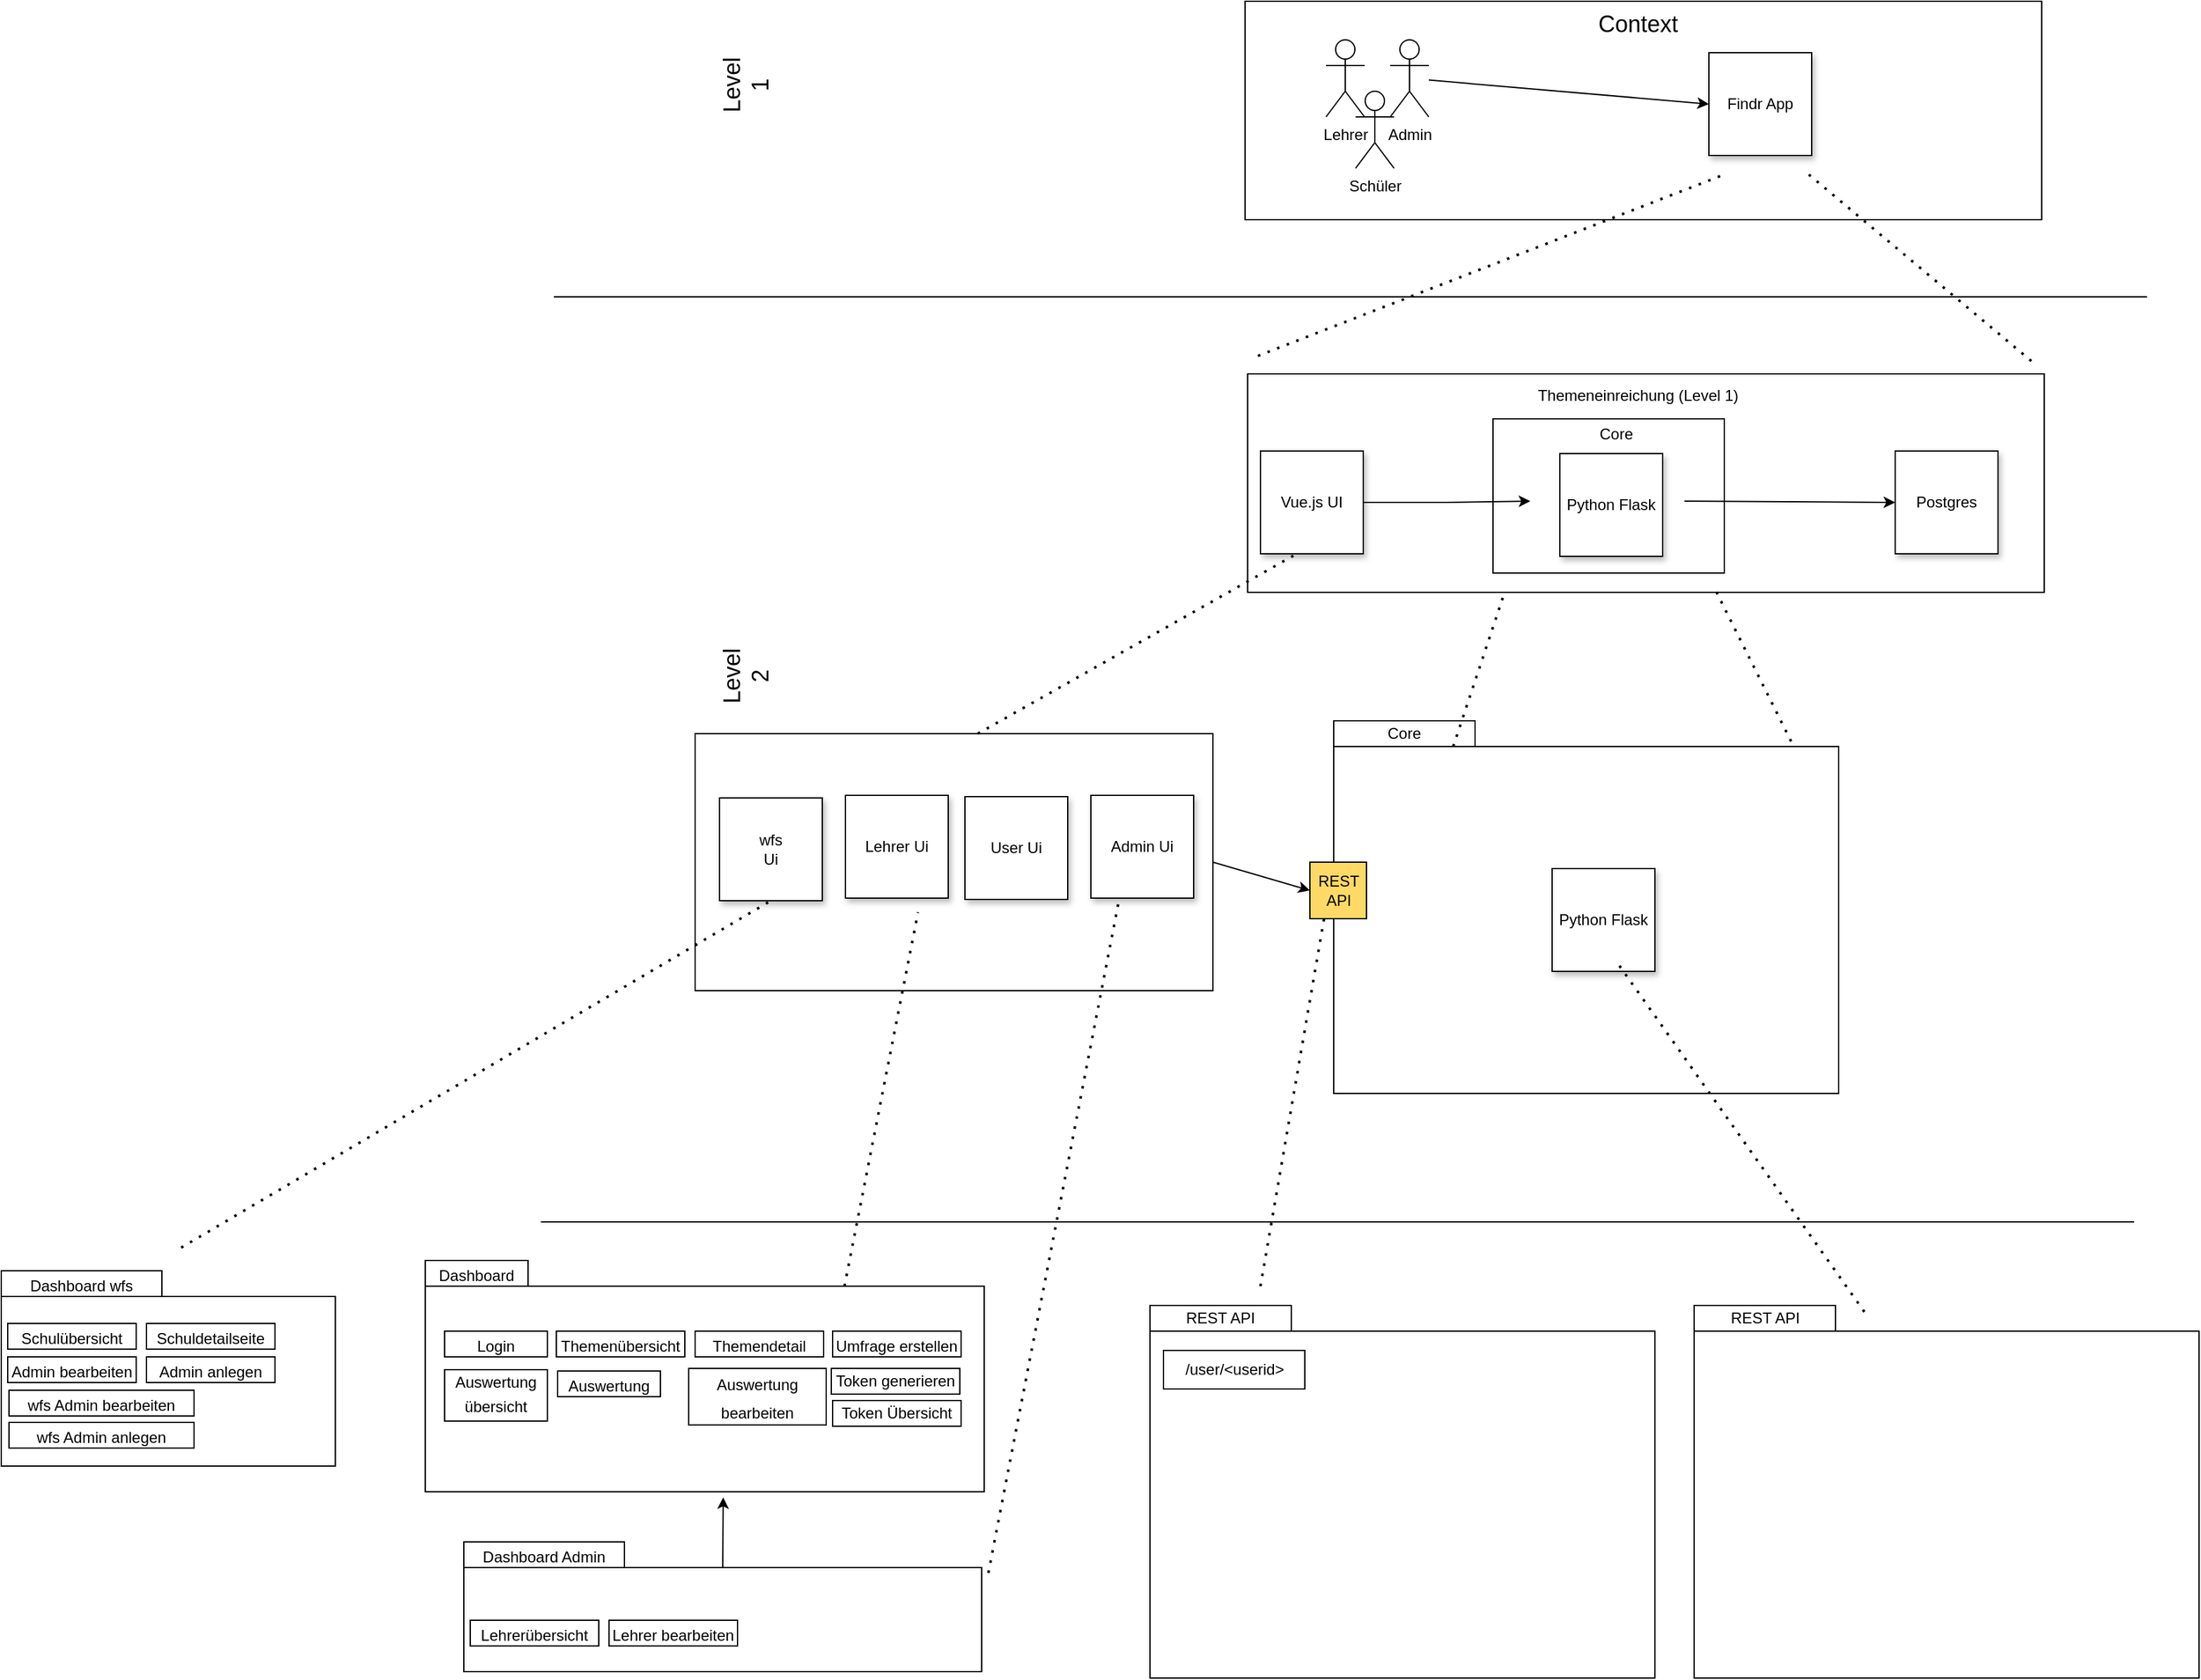 <mxfile version="17.4.6" type="device"><diagram id="C5RBs43oDa-KdzZeNtuy" name="Page-1"><mxGraphModel dx="3327" dy="2097" grid="1" gridSize="10" guides="1" tooltips="1" connect="1" arrows="1" fold="1" page="1" pageScale="1" pageWidth="827" pageHeight="1169" math="0" shadow="0"><root><mxCell id="WIyWlLk6GJQsqaUBKTNV-0"/><mxCell id="WIyWlLk6GJQsqaUBKTNV-1" parent="WIyWlLk6GJQsqaUBKTNV-0"/><mxCell id="7q5hJ_Jzs9YY0VoMI3r5-67" value="" style="rounded=0;whiteSpace=wrap;html=1;shadow=0;glass=0;fillColor=none;" vertex="1" parent="WIyWlLk6GJQsqaUBKTNV-1"><mxGeometry x="-510" y="810" width="435" height="160" as="geometry"/></mxCell><mxCell id="7q5hJ_Jzs9YY0VoMI3r5-21" value="" style="rounded=0;whiteSpace=wrap;html=1;shadow=0;glass=0;fillColor=none;" vertex="1" parent="WIyWlLk6GJQsqaUBKTNV-1"><mxGeometry x="321" y="135" width="180" height="120" as="geometry"/></mxCell><mxCell id="7q5hJ_Jzs9YY0VoMI3r5-12" value="" style="rounded=0;whiteSpace=wrap;html=1;fillColor=none;" vertex="1" parent="WIyWlLk6GJQsqaUBKTNV-1"><mxGeometry x="130" y="100" width="620" height="170" as="geometry"/></mxCell><mxCell id="7q5hJ_Jzs9YY0VoMI3r5-8" style="edgeStyle=orthogonalEdgeStyle;rounded=0;orthogonalLoop=1;jettySize=auto;html=1;exitX=1;exitY=0.5;exitDx=0;exitDy=0;" edge="1" parent="WIyWlLk6GJQsqaUBKTNV-1" source="7q5hJ_Jzs9YY0VoMI3r5-0"><mxGeometry relative="1" as="geometry"><mxPoint x="350" y="199" as="targetPoint"/></mxGeometry></mxCell><mxCell id="7q5hJ_Jzs9YY0VoMI3r5-0" value="Vue.js UI" style="whiteSpace=wrap;html=1;aspect=fixed;shadow=1;" vertex="1" parent="WIyWlLk6GJQsqaUBKTNV-1"><mxGeometry x="140" y="160" width="80" height="80" as="geometry"/></mxCell><mxCell id="7q5hJ_Jzs9YY0VoMI3r5-10" style="edgeStyle=orthogonalEdgeStyle;rounded=0;orthogonalLoop=1;jettySize=auto;html=1;exitX=1;exitY=0.5;exitDx=0;exitDy=0;entryX=0;entryY=0.5;entryDx=0;entryDy=0;" edge="1" parent="WIyWlLk6GJQsqaUBKTNV-1" target="7q5hJ_Jzs9YY0VoMI3r5-7"><mxGeometry relative="1" as="geometry"><mxPoint x="470" y="199" as="sourcePoint"/></mxGeometry></mxCell><mxCell id="7q5hJ_Jzs9YY0VoMI3r5-3" value="" style="rounded=0;orthogonalLoop=1;jettySize=auto;html=1;entryX=0;entryY=0.5;entryDx=0;entryDy=0;" edge="1" parent="WIyWlLk6GJQsqaUBKTNV-1" source="7q5hJ_Jzs9YY0VoMI3r5-2" target="7q5hJ_Jzs9YY0VoMI3r5-37"><mxGeometry relative="1" as="geometry"><mxPoint x="388" y="10" as="targetPoint"/></mxGeometry></mxCell><mxCell id="7q5hJ_Jzs9YY0VoMI3r5-2" value="Admin" style="shape=umlActor;verticalLabelPosition=bottom;verticalAlign=top;html=1;outlineConnect=0;" vertex="1" parent="WIyWlLk6GJQsqaUBKTNV-1"><mxGeometry x="241" y="-160" width="30" height="60" as="geometry"/></mxCell><mxCell id="7q5hJ_Jzs9YY0VoMI3r5-5" value="Lehrer" style="shape=umlActor;verticalLabelPosition=bottom;verticalAlign=top;html=1;outlineConnect=0;" vertex="1" parent="WIyWlLk6GJQsqaUBKTNV-1"><mxGeometry x="191" y="-160" width="30" height="60" as="geometry"/></mxCell><mxCell id="7q5hJ_Jzs9YY0VoMI3r5-6" value="Schüler" style="shape=umlActor;verticalLabelPosition=bottom;verticalAlign=top;html=1;outlineConnect=0;" vertex="1" parent="WIyWlLk6GJQsqaUBKTNV-1"><mxGeometry x="214" y="-120" width="30" height="60" as="geometry"/></mxCell><mxCell id="7q5hJ_Jzs9YY0VoMI3r5-7" value="Postgres" style="whiteSpace=wrap;html=1;aspect=fixed;glass=0;shadow=1;" vertex="1" parent="WIyWlLk6GJQsqaUBKTNV-1"><mxGeometry x="634" y="160" width="80" height="80" as="geometry"/></mxCell><mxCell id="7q5hJ_Jzs9YY0VoMI3r5-13" value="Themeneinreichung (Level 1)" style="text;html=1;strokeColor=none;fillColor=none;align=center;verticalAlign=middle;whiteSpace=wrap;rounded=0;" vertex="1" parent="WIyWlLk6GJQsqaUBKTNV-1"><mxGeometry x="338" y="102" width="192" height="30" as="geometry"/></mxCell><mxCell id="7q5hJ_Jzs9YY0VoMI3r5-15" value="" style="endArrow=none;dashed=1;html=1;dashPattern=1 3;strokeWidth=2;rounded=0;" edge="1" parent="WIyWlLk6GJQsqaUBKTNV-1"><mxGeometry width="50" height="50" relative="1" as="geometry"><mxPoint x="290" y="390" as="sourcePoint"/><mxPoint x="330" y="270" as="targetPoint"/></mxGeometry></mxCell><mxCell id="7q5hJ_Jzs9YY0VoMI3r5-17" value="" style="rounded=0;whiteSpace=wrap;html=1;shadow=0;glass=0;fillColor=none;" vertex="1" parent="WIyWlLk6GJQsqaUBKTNV-1"><mxGeometry x="197" y="390" width="393" height="270" as="geometry"/></mxCell><mxCell id="7q5hJ_Jzs9YY0VoMI3r5-18" value="Core" style="rounded=0;whiteSpace=wrap;html=1;shadow=0;glass=0;fillColor=none;" vertex="1" parent="WIyWlLk6GJQsqaUBKTNV-1"><mxGeometry x="197" y="370" width="110" height="20" as="geometry"/></mxCell><mxCell id="7q5hJ_Jzs9YY0VoMI3r5-36" value="" style="edgeStyle=none;rounded=0;orthogonalLoop=1;jettySize=auto;html=1;" edge="1" parent="WIyWlLk6GJQsqaUBKTNV-1" source="7q5hJ_Jzs9YY0VoMI3r5-22" target="7q5hJ_Jzs9YY0VoMI3r5-13"><mxGeometry relative="1" as="geometry"/></mxCell><mxCell id="7q5hJ_Jzs9YY0VoMI3r5-22" value="Core" style="text;html=1;strokeColor=none;fillColor=none;align=center;verticalAlign=middle;whiteSpace=wrap;rounded=0;shadow=0;glass=0;" vertex="1" parent="WIyWlLk6GJQsqaUBKTNV-1"><mxGeometry x="387" y="132" width="60" height="30" as="geometry"/></mxCell><mxCell id="7q5hJ_Jzs9YY0VoMI3r5-27" value="" style="endArrow=none;dashed=1;html=1;dashPattern=1 3;strokeWidth=2;rounded=0;entryX=0.25;entryY=1;entryDx=0;entryDy=0;" edge="1" parent="WIyWlLk6GJQsqaUBKTNV-1" target="7q5hJ_Jzs9YY0VoMI3r5-95"><mxGeometry width="50" height="50" relative="1" as="geometry"><mxPoint x="140" y="810" as="sourcePoint"/><mxPoint x="170" y="530" as="targetPoint"/></mxGeometry></mxCell><mxCell id="7q5hJ_Jzs9YY0VoMI3r5-28" value="" style="rounded=0;whiteSpace=wrap;html=1;shadow=0;glass=0;fillColor=none;" vertex="1" parent="WIyWlLk6GJQsqaUBKTNV-1"><mxGeometry x="54" y="845" width="393" height="270" as="geometry"/></mxCell><mxCell id="7q5hJ_Jzs9YY0VoMI3r5-29" value="REST API" style="rounded=0;whiteSpace=wrap;html=1;shadow=0;glass=0;fillColor=none;" vertex="1" parent="WIyWlLk6GJQsqaUBKTNV-1"><mxGeometry x="54" y="825" width="110" height="20" as="geometry"/></mxCell><mxCell id="7q5hJ_Jzs9YY0VoMI3r5-30" value="/user/&amp;lt;userid&amp;gt;" style="rounded=0;whiteSpace=wrap;html=1;shadow=0;glass=0;fillColor=none;" vertex="1" parent="WIyWlLk6GJQsqaUBKTNV-1"><mxGeometry x="64.5" y="860" width="110" height="30" as="geometry"/></mxCell><mxCell id="7q5hJ_Jzs9YY0VoMI3r5-33" value="" style="endArrow=none;dashed=1;html=1;dashPattern=1 3;strokeWidth=2;rounded=0;" edge="1" parent="WIyWlLk6GJQsqaUBKTNV-1"><mxGeometry width="50" height="50" relative="1" as="geometry"><mxPoint x="-80" y="380" as="sourcePoint"/><mxPoint x="170" y="239" as="targetPoint"/></mxGeometry></mxCell><mxCell id="7q5hJ_Jzs9YY0VoMI3r5-97" style="edgeStyle=none;rounded=0;orthogonalLoop=1;jettySize=auto;html=1;exitX=1;exitY=0.5;exitDx=0;exitDy=0;entryX=0;entryY=0.5;entryDx=0;entryDy=0;fontSize=12;" edge="1" parent="WIyWlLk6GJQsqaUBKTNV-1" source="7q5hJ_Jzs9YY0VoMI3r5-34" target="7q5hJ_Jzs9YY0VoMI3r5-95"><mxGeometry relative="1" as="geometry"/></mxCell><mxCell id="7q5hJ_Jzs9YY0VoMI3r5-34" value="" style="rounded=0;whiteSpace=wrap;html=1;shadow=0;glass=0;fillColor=none;" vertex="1" parent="WIyWlLk6GJQsqaUBKTNV-1"><mxGeometry x="-300" y="380" width="403" height="200" as="geometry"/></mxCell><mxCell id="7q5hJ_Jzs9YY0VoMI3r5-37" value="Findr App" style="whiteSpace=wrap;html=1;aspect=fixed;shadow=1;" vertex="1" parent="WIyWlLk6GJQsqaUBKTNV-1"><mxGeometry x="489" y="-150" width="80" height="80" as="geometry"/></mxCell><mxCell id="7q5hJ_Jzs9YY0VoMI3r5-38" value="" style="endArrow=none;html=1;rounded=0;" edge="1" parent="WIyWlLk6GJQsqaUBKTNV-1"><mxGeometry width="50" height="50" relative="1" as="geometry"><mxPoint x="-410" y="40" as="sourcePoint"/><mxPoint x="830" y="40" as="targetPoint"/></mxGeometry></mxCell><mxCell id="7q5hJ_Jzs9YY0VoMI3r5-39" value="&lt;font style=&quot;font-size: 18px&quot;&gt;Level 1&lt;/font&gt;" style="text;html=1;strokeColor=none;fillColor=none;align=center;verticalAlign=middle;whiteSpace=wrap;rounded=0;shadow=0;glass=0;rotation=-90;" vertex="1" parent="WIyWlLk6GJQsqaUBKTNV-1"><mxGeometry x="-290" y="-140" width="60" height="30" as="geometry"/></mxCell><mxCell id="7q5hJ_Jzs9YY0VoMI3r5-40" value="" style="rounded=0;whiteSpace=wrap;html=1;fillColor=none;" vertex="1" parent="WIyWlLk6GJQsqaUBKTNV-1"><mxGeometry x="128" y="-190" width="620" height="170" as="geometry"/></mxCell><mxCell id="7q5hJ_Jzs9YY0VoMI3r5-41" value="Context" style="text;html=1;strokeColor=none;fillColor=none;align=center;verticalAlign=middle;whiteSpace=wrap;rounded=0;shadow=0;glass=0;fontSize=18;" vertex="1" parent="WIyWlLk6GJQsqaUBKTNV-1"><mxGeometry x="404" y="-187" width="60" height="30" as="geometry"/></mxCell><mxCell id="7q5hJ_Jzs9YY0VoMI3r5-42" value="" style="endArrow=none;dashed=1;html=1;dashPattern=1 3;strokeWidth=2;rounded=0;fontSize=18;" edge="1" parent="WIyWlLk6GJQsqaUBKTNV-1"><mxGeometry width="50" height="50" relative="1" as="geometry"><mxPoint x="138" y="86" as="sourcePoint"/><mxPoint x="498" y="-54" as="targetPoint"/></mxGeometry></mxCell><mxCell id="7q5hJ_Jzs9YY0VoMI3r5-43" value="" style="endArrow=none;dashed=1;html=1;dashPattern=1 3;strokeWidth=2;rounded=0;fontSize=18;" edge="1" parent="WIyWlLk6GJQsqaUBKTNV-1"><mxGeometry width="50" height="50" relative="1" as="geometry"><mxPoint x="740" y="90" as="sourcePoint"/><mxPoint x="565.757" y="-56" as="targetPoint"/></mxGeometry></mxCell><mxCell id="7q5hJ_Jzs9YY0VoMI3r5-44" value="" style="endArrow=none;dashed=1;html=1;dashPattern=1 3;strokeWidth=2;rounded=0;" edge="1" parent="WIyWlLk6GJQsqaUBKTNV-1"><mxGeometry width="50" height="50" relative="1" as="geometry"><mxPoint x="553" y="386" as="sourcePoint"/><mxPoint x="493" y="266" as="targetPoint"/></mxGeometry></mxCell><mxCell id="7q5hJ_Jzs9YY0VoMI3r5-45" value="" style="endArrow=none;html=1;rounded=0;" edge="1" parent="WIyWlLk6GJQsqaUBKTNV-1"><mxGeometry width="50" height="50" relative="1" as="geometry"><mxPoint x="-420" y="760" as="sourcePoint"/><mxPoint x="820" y="760" as="targetPoint"/></mxGeometry></mxCell><mxCell id="7q5hJ_Jzs9YY0VoMI3r5-46" value="&lt;font style=&quot;font-size: 18px&quot;&gt;Level 2&lt;br&gt;&lt;/font&gt;" style="text;html=1;strokeColor=none;fillColor=none;align=center;verticalAlign=middle;whiteSpace=wrap;rounded=0;shadow=0;glass=0;rotation=-90;" vertex="1" parent="WIyWlLk6GJQsqaUBKTNV-1"><mxGeometry x="-290" y="320" width="60" height="30" as="geometry"/></mxCell><mxCell id="7q5hJ_Jzs9YY0VoMI3r5-57" value="Admin Ui" style="whiteSpace=wrap;html=1;aspect=fixed;shadow=1;" vertex="1" parent="WIyWlLk6GJQsqaUBKTNV-1"><mxGeometry x="8" y="428" width="80" height="80" as="geometry"/></mxCell><mxCell id="7q5hJ_Jzs9YY0VoMI3r5-58" value="User Ui" style="whiteSpace=wrap;html=1;aspect=fixed;shadow=1;" vertex="1" parent="WIyWlLk6GJQsqaUBKTNV-1"><mxGeometry x="-90" y="429" width="80" height="80" as="geometry"/></mxCell><mxCell id="7q5hJ_Jzs9YY0VoMI3r5-59" value="&lt;font style=&quot;font-size: 12px&quot;&gt;Login&lt;/font&gt;" style="rounded=0;whiteSpace=wrap;html=1;shadow=0;glass=0;fontSize=18;fillColor=none;" vertex="1" parent="WIyWlLk6GJQsqaUBKTNV-1"><mxGeometry x="-495" y="845" width="80" height="20" as="geometry"/></mxCell><mxCell id="7q5hJ_Jzs9YY0VoMI3r5-60" value="&lt;font style=&quot;font-size: 12px&quot;&gt;Dashboard&lt;/font&gt;" style="rounded=0;whiteSpace=wrap;html=1;shadow=0;glass=0;fontSize=18;fillColor=none;" vertex="1" parent="WIyWlLk6GJQsqaUBKTNV-1"><mxGeometry x="-510" y="790" width="80" height="20" as="geometry"/></mxCell><mxCell id="7q5hJ_Jzs9YY0VoMI3r5-61" value="&lt;font style=&quot;font-size: 12px&quot;&gt;Themenübersicht&lt;/font&gt;" style="rounded=0;whiteSpace=wrap;html=1;shadow=0;glass=0;fontSize=18;fillColor=none;" vertex="1" parent="WIyWlLk6GJQsqaUBKTNV-1"><mxGeometry x="-408" y="845" width="100" height="20" as="geometry"/></mxCell><mxCell id="7q5hJ_Jzs9YY0VoMI3r5-63" value="&lt;div style=&quot;font-size: 12px&quot;&gt;&lt;font style=&quot;font-size: 12px&quot;&gt;Auswertung&lt;/font&gt;&lt;/div&gt;&lt;font style=&quot;font-size: 12px&quot;&gt;übersicht&lt;br&gt;&lt;/font&gt;" style="rounded=0;whiteSpace=wrap;html=1;shadow=0;glass=0;fontSize=18;fillColor=none;" vertex="1" parent="WIyWlLk6GJQsqaUBKTNV-1"><mxGeometry x="-495" y="875" width="80" height="40" as="geometry"/></mxCell><mxCell id="7q5hJ_Jzs9YY0VoMI3r5-64" value="&lt;font style=&quot;font-size: 12px&quot;&gt;Auswertung&lt;/font&gt;" style="rounded=0;whiteSpace=wrap;html=1;shadow=0;glass=0;fontSize=18;fillColor=none;" vertex="1" parent="WIyWlLk6GJQsqaUBKTNV-1"><mxGeometry x="-407" y="876" width="80" height="20" as="geometry"/></mxCell><mxCell id="7q5hJ_Jzs9YY0VoMI3r5-65" value="Lehrer Ui" style="whiteSpace=wrap;html=1;aspect=fixed;shadow=1;" vertex="1" parent="WIyWlLk6GJQsqaUBKTNV-1"><mxGeometry x="-183" y="428" width="80" height="80" as="geometry"/></mxCell><mxCell id="7q5hJ_Jzs9YY0VoMI3r5-66" value="&lt;div&gt;wfs&lt;/div&gt;&lt;div&gt;Ui&lt;/div&gt;" style="whiteSpace=wrap;html=1;aspect=fixed;shadow=1;" vertex="1" parent="WIyWlLk6GJQsqaUBKTNV-1"><mxGeometry x="-281" y="430" width="80" height="80" as="geometry"/></mxCell><mxCell id="7q5hJ_Jzs9YY0VoMI3r5-68" value="" style="endArrow=none;dashed=1;html=1;dashPattern=1 3;strokeWidth=2;rounded=0;exitX=1.013;exitY=0.051;exitDx=0;exitDy=0;exitPerimeter=0;" edge="1" parent="WIyWlLk6GJQsqaUBKTNV-1" source="7q5hJ_Jzs9YY0VoMI3r5-72"><mxGeometry width="50" height="50" relative="1" as="geometry"><mxPoint x="-290" y="780" as="sourcePoint"/><mxPoint x="30" y="509" as="targetPoint"/></mxGeometry></mxCell><mxCell id="7q5hJ_Jzs9YY0VoMI3r5-70" value="" style="endArrow=none;dashed=1;html=1;dashPattern=1 3;strokeWidth=2;rounded=0;exitX=0.75;exitY=0;exitDx=0;exitDy=0;" edge="1" parent="WIyWlLk6GJQsqaUBKTNV-1" source="7q5hJ_Jzs9YY0VoMI3r5-67"><mxGeometry width="50" height="50" relative="1" as="geometry"><mxPoint x="-270" y="780" as="sourcePoint"/><mxPoint x="-126.5" y="519" as="targetPoint"/></mxGeometry></mxCell><mxCell id="7q5hJ_Jzs9YY0VoMI3r5-73" style="edgeStyle=none;rounded=0;orthogonalLoop=1;jettySize=auto;html=1;exitX=0.5;exitY=0;exitDx=0;exitDy=0;entryX=0.533;entryY=1.027;entryDx=0;entryDy=0;fontSize=12;entryPerimeter=0;" edge="1" parent="WIyWlLk6GJQsqaUBKTNV-1" source="7q5hJ_Jzs9YY0VoMI3r5-72" target="7q5hJ_Jzs9YY0VoMI3r5-67"><mxGeometry relative="1" as="geometry"/></mxCell><mxCell id="7q5hJ_Jzs9YY0VoMI3r5-72" value="" style="rounded=0;whiteSpace=wrap;html=1;shadow=0;glass=0;fillColor=none;" vertex="1" parent="WIyWlLk6GJQsqaUBKTNV-1"><mxGeometry x="-480" y="1029" width="403" height="81" as="geometry"/></mxCell><mxCell id="7q5hJ_Jzs9YY0VoMI3r5-75" value="&lt;font style=&quot;font-size: 12px&quot;&gt;Lehrerübersicht&lt;br&gt;&lt;/font&gt;" style="rounded=0;whiteSpace=wrap;html=1;shadow=0;glass=0;fontSize=18;fillColor=none;" vertex="1" parent="WIyWlLk6GJQsqaUBKTNV-1"><mxGeometry x="-475" y="1070" width="100" height="20" as="geometry"/></mxCell><mxCell id="7q5hJ_Jzs9YY0VoMI3r5-77" value="&lt;div&gt;&lt;font style=&quot;font-size: 12px&quot;&gt;Lehrer bearbeiten&lt;/font&gt;&lt;/div&gt;" style="rounded=0;whiteSpace=wrap;html=1;shadow=0;glass=0;fontSize=18;fillColor=none;" vertex="1" parent="WIyWlLk6GJQsqaUBKTNV-1"><mxGeometry x="-367" y="1070" width="100" height="20" as="geometry"/></mxCell><mxCell id="7q5hJ_Jzs9YY0VoMI3r5-79" value="&lt;div&gt;&lt;font style=&quot;font-size: 12px&quot;&gt;Auswertung&lt;/font&gt;&lt;/div&gt;&lt;div&gt;&lt;font style=&quot;font-size: 12px&quot;&gt;bearbeiten&lt;br&gt;&lt;/font&gt;&lt;/div&gt;" style="rounded=0;whiteSpace=wrap;html=1;shadow=0;glass=0;fontSize=18;fillColor=none;" vertex="1" parent="WIyWlLk6GJQsqaUBKTNV-1"><mxGeometry x="-305" y="874" width="107" height="44" as="geometry"/></mxCell><mxCell id="7q5hJ_Jzs9YY0VoMI3r5-80" value="&lt;font style=&quot;font-size: 12px&quot;&gt;Themendetail&lt;/font&gt;" style="rounded=0;whiteSpace=wrap;html=1;shadow=0;glass=0;fontSize=18;fillColor=none;" vertex="1" parent="WIyWlLk6GJQsqaUBKTNV-1"><mxGeometry x="-300" y="845" width="100" height="20" as="geometry"/></mxCell><mxCell id="7q5hJ_Jzs9YY0VoMI3r5-81" value="&lt;div&gt;&lt;font style=&quot;font-size: 12px&quot;&gt;Umfrage erstellen&lt;br&gt;&lt;/font&gt;&lt;/div&gt;" style="rounded=0;whiteSpace=wrap;html=1;shadow=0;glass=0;fontSize=18;fillColor=none;" vertex="1" parent="WIyWlLk6GJQsqaUBKTNV-1"><mxGeometry x="-193" y="845" width="100" height="20" as="geometry"/></mxCell><mxCell id="7q5hJ_Jzs9YY0VoMI3r5-82" value="&lt;font style=&quot;font-size: 12px&quot;&gt;Token generieren&lt;br style=&quot;font-size: 12px;&quot;&gt;&lt;/font&gt;" style="rounded=0;whiteSpace=wrap;html=1;shadow=0;glass=0;fontSize=12;fillColor=none;" vertex="1" parent="WIyWlLk6GJQsqaUBKTNV-1"><mxGeometry x="-194" y="874" width="100" height="20" as="geometry"/></mxCell><mxCell id="7q5hJ_Jzs9YY0VoMI3r5-83" value="&lt;font style=&quot;font-size: 12px&quot;&gt;Token Übersicht&lt;br style=&quot;font-size: 12px&quot;&gt;&lt;/font&gt;" style="rounded=0;whiteSpace=wrap;html=1;shadow=0;glass=0;fontSize=12;fillColor=none;" vertex="1" parent="WIyWlLk6GJQsqaUBKTNV-1"><mxGeometry x="-193" y="899" width="100" height="20" as="geometry"/></mxCell><mxCell id="7q5hJ_Jzs9YY0VoMI3r5-84" value="&lt;font style=&quot;font-size: 12px&quot;&gt;Dashboard Admin&lt;/font&gt;" style="rounded=0;whiteSpace=wrap;html=1;shadow=0;glass=0;fontSize=18;fillColor=none;" vertex="1" parent="WIyWlLk6GJQsqaUBKTNV-1"><mxGeometry x="-480" y="1009" width="125" height="20" as="geometry"/></mxCell><mxCell id="7q5hJ_Jzs9YY0VoMI3r5-85" value="" style="endArrow=none;dashed=1;html=1;dashPattern=1 3;strokeWidth=2;rounded=0;entryX=0.5;entryY=1;entryDx=0;entryDy=0;" edge="1" parent="WIyWlLk6GJQsqaUBKTNV-1" target="7q5hJ_Jzs9YY0VoMI3r5-66"><mxGeometry width="50" height="50" relative="1" as="geometry"><mxPoint x="-700" y="780" as="sourcePoint"/><mxPoint x="-250.75" y="529" as="targetPoint"/></mxGeometry></mxCell><mxCell id="7q5hJ_Jzs9YY0VoMI3r5-86" value="" style="rounded=0;whiteSpace=wrap;html=1;shadow=0;glass=0;fillColor=none;" vertex="1" parent="WIyWlLk6GJQsqaUBKTNV-1"><mxGeometry x="-840" y="818" width="260" height="132" as="geometry"/></mxCell><mxCell id="7q5hJ_Jzs9YY0VoMI3r5-87" value="&lt;font style=&quot;font-size: 12px&quot;&gt;Schulübersicht&lt;/font&gt;" style="rounded=0;whiteSpace=wrap;html=1;shadow=0;glass=0;fontSize=18;fillColor=none;" vertex="1" parent="WIyWlLk6GJQsqaUBKTNV-1"><mxGeometry x="-835" y="839" width="100" height="20" as="geometry"/></mxCell><mxCell id="7q5hJ_Jzs9YY0VoMI3r5-88" value="&lt;font style=&quot;font-size: 12px&quot;&gt;Schuldetailseite&lt;/font&gt;" style="rounded=0;whiteSpace=wrap;html=1;shadow=0;glass=0;fontSize=18;fillColor=none;" vertex="1" parent="WIyWlLk6GJQsqaUBKTNV-1"><mxGeometry x="-727" y="839" width="100" height="20" as="geometry"/></mxCell><mxCell id="7q5hJ_Jzs9YY0VoMI3r5-89" value="&lt;font style=&quot;font-size: 12px&quot;&gt;Dashboard wfs&lt;/font&gt;" style="rounded=0;whiteSpace=wrap;html=1;shadow=0;glass=0;fontSize=18;fillColor=none;" vertex="1" parent="WIyWlLk6GJQsqaUBKTNV-1"><mxGeometry x="-840" y="798" width="125" height="20" as="geometry"/></mxCell><mxCell id="7q5hJ_Jzs9YY0VoMI3r5-90" value="&lt;font style=&quot;font-size: 12px&quot;&gt;Admin anlegen&lt;br&gt;&lt;/font&gt;" style="rounded=0;whiteSpace=wrap;html=1;shadow=0;glass=0;fontSize=18;fillColor=none;" vertex="1" parent="WIyWlLk6GJQsqaUBKTNV-1"><mxGeometry x="-727" y="865" width="100" height="20" as="geometry"/></mxCell><mxCell id="7q5hJ_Jzs9YY0VoMI3r5-91" value="&lt;font style=&quot;font-size: 12px&quot;&gt;Admin bearbeiten&lt;br&gt;&lt;/font&gt;" style="rounded=0;whiteSpace=wrap;html=1;shadow=0;glass=0;fontSize=18;fillColor=none;" vertex="1" parent="WIyWlLk6GJQsqaUBKTNV-1"><mxGeometry x="-835" y="865" width="100" height="20" as="geometry"/></mxCell><mxCell id="7q5hJ_Jzs9YY0VoMI3r5-92" value="&lt;font style=&quot;font-size: 12px&quot;&gt;wfs &lt;font style=&quot;font-size: 12px&quot;&gt;Admin bearbeiten&lt;br&gt;&lt;/font&gt;&lt;/font&gt;" style="rounded=0;whiteSpace=wrap;html=1;shadow=0;glass=0;fontSize=18;fillColor=none;" vertex="1" parent="WIyWlLk6GJQsqaUBKTNV-1"><mxGeometry x="-834" y="891" width="144" height="20" as="geometry"/></mxCell><mxCell id="7q5hJ_Jzs9YY0VoMI3r5-93" value="&lt;font style=&quot;font-size: 12px&quot;&gt;wfs &lt;font style=&quot;font-size: 12px&quot;&gt;Admin anlegen&lt;br&gt;&lt;/font&gt;&lt;/font&gt;" style="rounded=0;whiteSpace=wrap;html=1;shadow=0;glass=0;fontSize=18;fillColor=none;" vertex="1" parent="WIyWlLk6GJQsqaUBKTNV-1"><mxGeometry x="-834" y="916" width="144" height="20" as="geometry"/></mxCell><mxCell id="7q5hJ_Jzs9YY0VoMI3r5-94" value="Python Flask" style="whiteSpace=wrap;html=1;aspect=fixed;shadow=1;" vertex="1" parent="WIyWlLk6GJQsqaUBKTNV-1"><mxGeometry x="367" y="485" width="80" height="80" as="geometry"/></mxCell><mxCell id="7q5hJ_Jzs9YY0VoMI3r5-95" value="REST API" style="whiteSpace=wrap;html=1;aspect=fixed;fillColor=#FFD966;" vertex="1" parent="WIyWlLk6GJQsqaUBKTNV-1"><mxGeometry x="178.5" y="480" width="44" height="44" as="geometry"/></mxCell><mxCell id="7q5hJ_Jzs9YY0VoMI3r5-96" value="Python Flask" style="whiteSpace=wrap;html=1;aspect=fixed;shadow=1;" vertex="1" parent="WIyWlLk6GJQsqaUBKTNV-1"><mxGeometry x="373" y="162" width="80" height="80" as="geometry"/></mxCell><mxCell id="7q5hJ_Jzs9YY0VoMI3r5-98" value="" style="endArrow=none;dashed=1;html=1;dashPattern=1 3;strokeWidth=2;rounded=0;entryX=0.25;entryY=1;entryDx=0;entryDy=0;" edge="1" parent="WIyWlLk6GJQsqaUBKTNV-1"><mxGeometry width="50" height="50" relative="1" as="geometry"><mxPoint x="610" y="830" as="sourcePoint"/><mxPoint x="418.25" y="559" as="targetPoint"/></mxGeometry></mxCell><mxCell id="7q5hJ_Jzs9YY0VoMI3r5-99" value="" style="rounded=0;whiteSpace=wrap;html=1;shadow=0;glass=0;fillColor=none;" vertex="1" parent="WIyWlLk6GJQsqaUBKTNV-1"><mxGeometry x="477.5" y="845" width="393" height="270" as="geometry"/></mxCell><mxCell id="7q5hJ_Jzs9YY0VoMI3r5-100" value="REST API" style="rounded=0;whiteSpace=wrap;html=1;shadow=0;glass=0;fillColor=none;" vertex="1" parent="WIyWlLk6GJQsqaUBKTNV-1"><mxGeometry x="477.5" y="825" width="110" height="20" as="geometry"/></mxCell></root></mxGraphModel></diagram></mxfile>